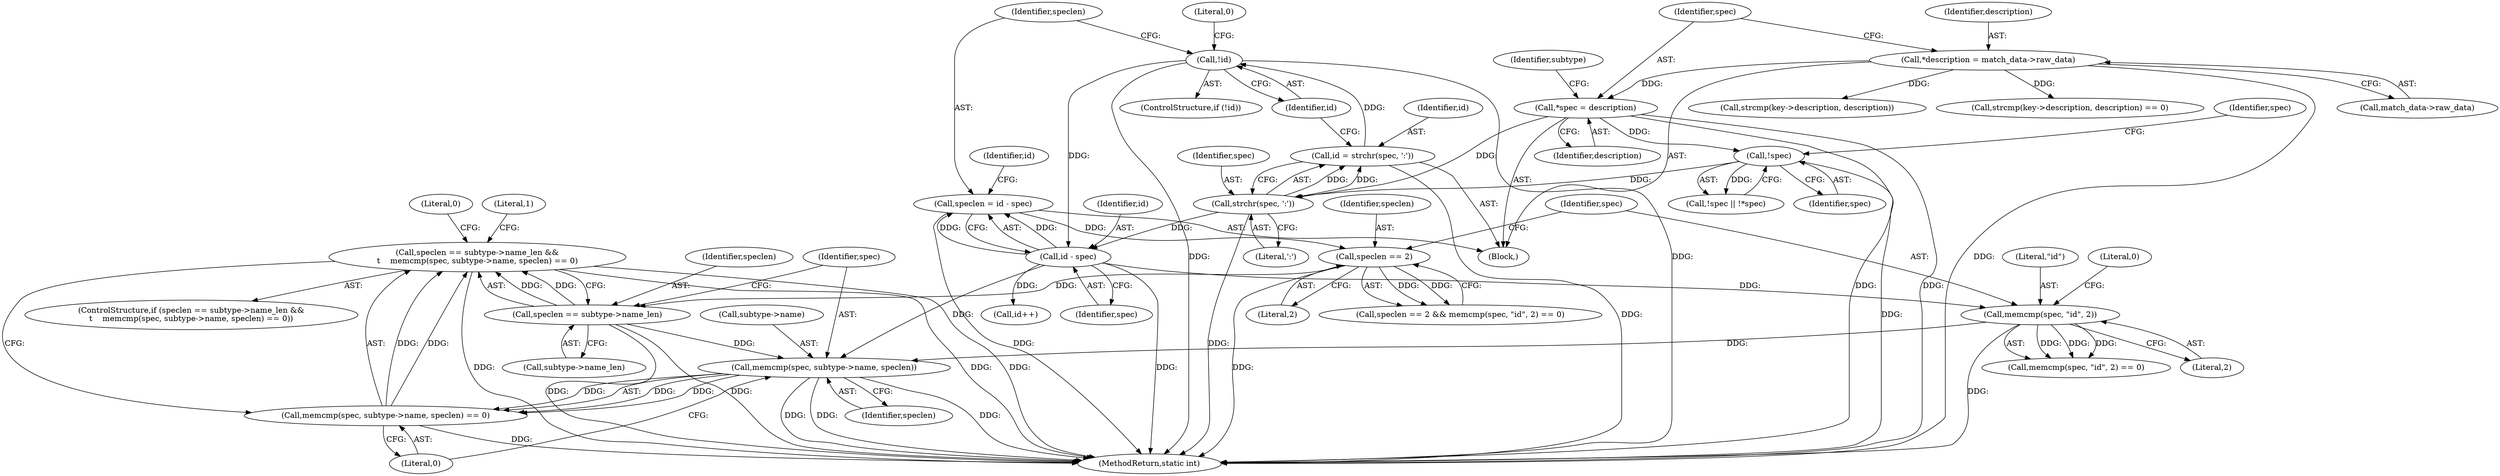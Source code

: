 digraph "0_linux_c06cfb08b88dfbe13be44a69ae2fdc3a7c902d81@API" {
"1000183" [label="(Call,speclen == subtype->name_len &&\n\t    memcmp(spec, subtype->name, speclen) == 0)"];
"1000184" [label="(Call,speclen == subtype->name_len)"];
"1000168" [label="(Call,speclen == 2)"];
"1000159" [label="(Call,speclen = id - spec)"];
"1000161" [label="(Call,id - spec)"];
"1000155" [label="(Call,!id)"];
"1000149" [label="(Call,id = strchr(spec, ':'))"];
"1000151" [label="(Call,strchr(spec, ':'))"];
"1000128" [label="(Call,!spec)"];
"1000118" [label="(Call,*spec = description)"];
"1000112" [label="(Call,*description = match_data->raw_data)"];
"1000189" [label="(Call,memcmp(spec, subtype->name, speclen) == 0)"];
"1000190" [label="(Call,memcmp(spec, subtype->name, speclen))"];
"1000172" [label="(Call,memcmp(spec, \"id\", 2))"];
"1000200" [label="(Literal,0)"];
"1000201" [label="(MethodReturn,static int)"];
"1000185" [label="(Identifier,speclen)"];
"1000105" [label="(Block,)"];
"1000164" [label="(Call,id++)"];
"1000112" [label="(Call,*description = match_data->raw_data)"];
"1000114" [label="(Call,match_data->raw_data)"];
"1000126" [label="(Identifier,subtype)"];
"1000184" [label="(Call,speclen == subtype->name_len)"];
"1000163" [label="(Identifier,spec)"];
"1000171" [label="(Call,memcmp(spec, \"id\", 2) == 0)"];
"1000118" [label="(Call,*spec = description)"];
"1000129" [label="(Identifier,spec)"];
"1000127" [label="(Call,!spec || !*spec)"];
"1000191" [label="(Identifier,spec)"];
"1000141" [label="(Call,strcmp(key->description, description))"];
"1000159" [label="(Call,speclen = id - spec)"];
"1000149" [label="(Call,id = strchr(spec, ':'))"];
"1000160" [label="(Identifier,speclen)"];
"1000183" [label="(Call,speclen == subtype->name_len &&\n\t    memcmp(spec, subtype->name, speclen) == 0)"];
"1000186" [label="(Call,subtype->name_len)"];
"1000155" [label="(Call,!id)"];
"1000190" [label="(Call,memcmp(spec, subtype->name, speclen))"];
"1000169" [label="(Identifier,speclen)"];
"1000119" [label="(Identifier,spec)"];
"1000140" [label="(Call,strcmp(key->description, description) == 0)"];
"1000158" [label="(Literal,0)"];
"1000151" [label="(Call,strchr(spec, ':'))"];
"1000156" [label="(Identifier,id)"];
"1000176" [label="(Literal,0)"];
"1000172" [label="(Call,memcmp(spec, \"id\", 2))"];
"1000162" [label="(Identifier,id)"];
"1000150" [label="(Identifier,id)"];
"1000165" [label="(Identifier,id)"];
"1000182" [label="(ControlStructure,if (speclen == subtype->name_len &&\n\t    memcmp(spec, subtype->name, speclen) == 0))"];
"1000154" [label="(ControlStructure,if (!id))"];
"1000167" [label="(Call,speclen == 2 && memcmp(spec, \"id\", 2) == 0)"];
"1000170" [label="(Literal,2)"];
"1000152" [label="(Identifier,spec)"];
"1000174" [label="(Literal,\"id\")"];
"1000196" [label="(Literal,0)"];
"1000192" [label="(Call,subtype->name)"];
"1000153" [label="(Literal,':')"];
"1000173" [label="(Identifier,spec)"];
"1000168" [label="(Call,speclen == 2)"];
"1000195" [label="(Identifier,speclen)"];
"1000175" [label="(Literal,2)"];
"1000189" [label="(Call,memcmp(spec, subtype->name, speclen) == 0)"];
"1000132" [label="(Identifier,spec)"];
"1000198" [label="(Literal,1)"];
"1000113" [label="(Identifier,description)"];
"1000128" [label="(Call,!spec)"];
"1000161" [label="(Call,id - spec)"];
"1000120" [label="(Identifier,description)"];
"1000183" -> "1000182"  [label="AST: "];
"1000183" -> "1000184"  [label="CFG: "];
"1000183" -> "1000189"  [label="CFG: "];
"1000184" -> "1000183"  [label="AST: "];
"1000189" -> "1000183"  [label="AST: "];
"1000198" -> "1000183"  [label="CFG: "];
"1000200" -> "1000183"  [label="CFG: "];
"1000183" -> "1000201"  [label="DDG: "];
"1000183" -> "1000201"  [label="DDG: "];
"1000183" -> "1000201"  [label="DDG: "];
"1000184" -> "1000183"  [label="DDG: "];
"1000184" -> "1000183"  [label="DDG: "];
"1000189" -> "1000183"  [label="DDG: "];
"1000189" -> "1000183"  [label="DDG: "];
"1000184" -> "1000186"  [label="CFG: "];
"1000185" -> "1000184"  [label="AST: "];
"1000186" -> "1000184"  [label="AST: "];
"1000191" -> "1000184"  [label="CFG: "];
"1000184" -> "1000201"  [label="DDG: "];
"1000184" -> "1000201"  [label="DDG: "];
"1000168" -> "1000184"  [label="DDG: "];
"1000184" -> "1000190"  [label="DDG: "];
"1000168" -> "1000167"  [label="AST: "];
"1000168" -> "1000170"  [label="CFG: "];
"1000169" -> "1000168"  [label="AST: "];
"1000170" -> "1000168"  [label="AST: "];
"1000173" -> "1000168"  [label="CFG: "];
"1000167" -> "1000168"  [label="CFG: "];
"1000168" -> "1000201"  [label="DDG: "];
"1000168" -> "1000167"  [label="DDG: "];
"1000168" -> "1000167"  [label="DDG: "];
"1000159" -> "1000168"  [label="DDG: "];
"1000159" -> "1000105"  [label="AST: "];
"1000159" -> "1000161"  [label="CFG: "];
"1000160" -> "1000159"  [label="AST: "];
"1000161" -> "1000159"  [label="AST: "];
"1000165" -> "1000159"  [label="CFG: "];
"1000159" -> "1000201"  [label="DDG: "];
"1000161" -> "1000159"  [label="DDG: "];
"1000161" -> "1000159"  [label="DDG: "];
"1000161" -> "1000163"  [label="CFG: "];
"1000162" -> "1000161"  [label="AST: "];
"1000163" -> "1000161"  [label="AST: "];
"1000161" -> "1000201"  [label="DDG: "];
"1000155" -> "1000161"  [label="DDG: "];
"1000151" -> "1000161"  [label="DDG: "];
"1000161" -> "1000164"  [label="DDG: "];
"1000161" -> "1000172"  [label="DDG: "];
"1000161" -> "1000190"  [label="DDG: "];
"1000155" -> "1000154"  [label="AST: "];
"1000155" -> "1000156"  [label="CFG: "];
"1000156" -> "1000155"  [label="AST: "];
"1000158" -> "1000155"  [label="CFG: "];
"1000160" -> "1000155"  [label="CFG: "];
"1000155" -> "1000201"  [label="DDG: "];
"1000155" -> "1000201"  [label="DDG: "];
"1000149" -> "1000155"  [label="DDG: "];
"1000149" -> "1000105"  [label="AST: "];
"1000149" -> "1000151"  [label="CFG: "];
"1000150" -> "1000149"  [label="AST: "];
"1000151" -> "1000149"  [label="AST: "];
"1000156" -> "1000149"  [label="CFG: "];
"1000149" -> "1000201"  [label="DDG: "];
"1000151" -> "1000149"  [label="DDG: "];
"1000151" -> "1000149"  [label="DDG: "];
"1000151" -> "1000153"  [label="CFG: "];
"1000152" -> "1000151"  [label="AST: "];
"1000153" -> "1000151"  [label="AST: "];
"1000151" -> "1000201"  [label="DDG: "];
"1000128" -> "1000151"  [label="DDG: "];
"1000118" -> "1000151"  [label="DDG: "];
"1000128" -> "1000127"  [label="AST: "];
"1000128" -> "1000129"  [label="CFG: "];
"1000129" -> "1000128"  [label="AST: "];
"1000132" -> "1000128"  [label="CFG: "];
"1000127" -> "1000128"  [label="CFG: "];
"1000128" -> "1000201"  [label="DDG: "];
"1000128" -> "1000127"  [label="DDG: "];
"1000118" -> "1000128"  [label="DDG: "];
"1000118" -> "1000105"  [label="AST: "];
"1000118" -> "1000120"  [label="CFG: "];
"1000119" -> "1000118"  [label="AST: "];
"1000120" -> "1000118"  [label="AST: "];
"1000126" -> "1000118"  [label="CFG: "];
"1000118" -> "1000201"  [label="DDG: "];
"1000118" -> "1000201"  [label="DDG: "];
"1000112" -> "1000118"  [label="DDG: "];
"1000112" -> "1000105"  [label="AST: "];
"1000112" -> "1000114"  [label="CFG: "];
"1000113" -> "1000112"  [label="AST: "];
"1000114" -> "1000112"  [label="AST: "];
"1000119" -> "1000112"  [label="CFG: "];
"1000112" -> "1000201"  [label="DDG: "];
"1000112" -> "1000140"  [label="DDG: "];
"1000112" -> "1000141"  [label="DDG: "];
"1000189" -> "1000196"  [label="CFG: "];
"1000190" -> "1000189"  [label="AST: "];
"1000196" -> "1000189"  [label="AST: "];
"1000189" -> "1000201"  [label="DDG: "];
"1000190" -> "1000189"  [label="DDG: "];
"1000190" -> "1000189"  [label="DDG: "];
"1000190" -> "1000189"  [label="DDG: "];
"1000190" -> "1000195"  [label="CFG: "];
"1000191" -> "1000190"  [label="AST: "];
"1000192" -> "1000190"  [label="AST: "];
"1000195" -> "1000190"  [label="AST: "];
"1000196" -> "1000190"  [label="CFG: "];
"1000190" -> "1000201"  [label="DDG: "];
"1000190" -> "1000201"  [label="DDG: "];
"1000190" -> "1000201"  [label="DDG: "];
"1000172" -> "1000190"  [label="DDG: "];
"1000172" -> "1000171"  [label="AST: "];
"1000172" -> "1000175"  [label="CFG: "];
"1000173" -> "1000172"  [label="AST: "];
"1000174" -> "1000172"  [label="AST: "];
"1000175" -> "1000172"  [label="AST: "];
"1000176" -> "1000172"  [label="CFG: "];
"1000172" -> "1000201"  [label="DDG: "];
"1000172" -> "1000171"  [label="DDG: "];
"1000172" -> "1000171"  [label="DDG: "];
"1000172" -> "1000171"  [label="DDG: "];
}
